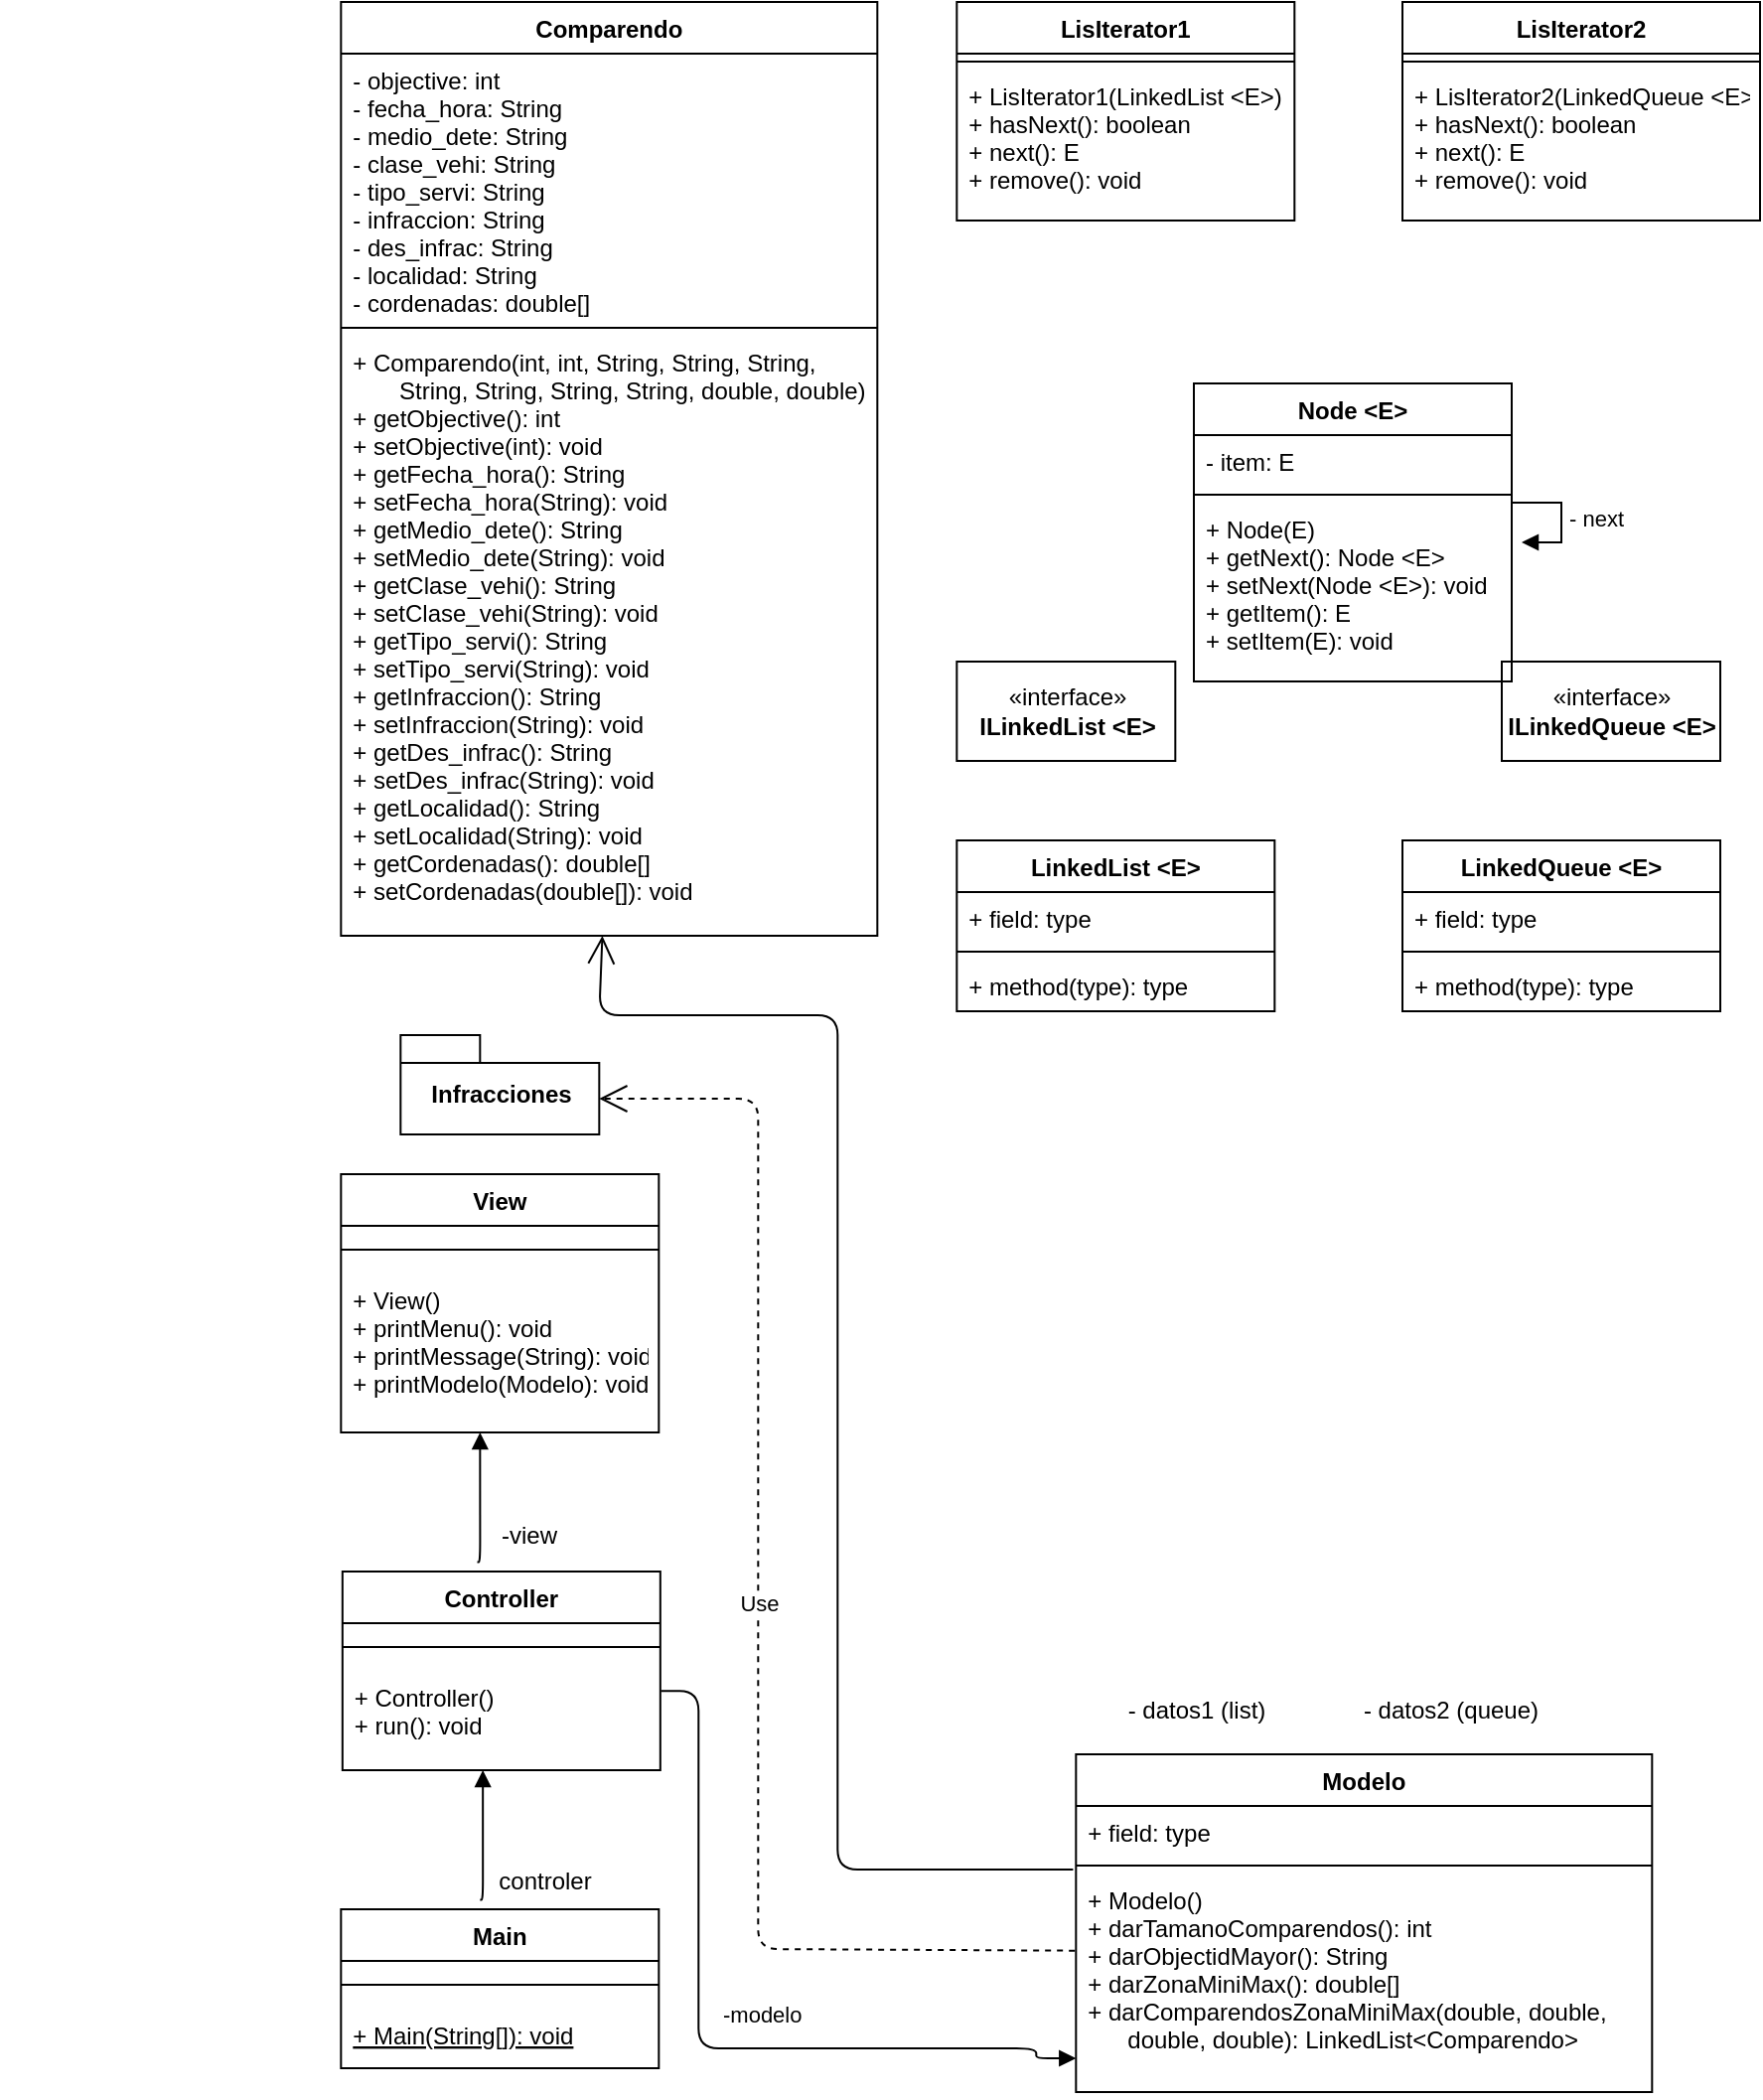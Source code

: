 <mxfile version="12.7.0" type="github">
  <diagram id="OgD3OtjzdBlAJdrimNEG" name="Page-1">
    <mxGraphModel dx="788" dy="495" grid="1" gridSize="10" guides="1" tooltips="1" connect="1" arrows="1" fold="1" page="1" pageScale="1" pageWidth="827" pageHeight="1169" math="0" shadow="0">
      <root>
        <mxCell id="0"/>
        <mxCell id="1" parent="0"/>
        <mxCell id="CPRBnCA5laABlLX16hOq-6" value="Controller&#xa;" style="swimlane;fontStyle=1;align=center;verticalAlign=top;childLayout=stackLayout;horizontal=1;startSize=26;horizontalStack=0;resizeParent=1;resizeParentMax=0;resizeLast=0;collapsible=1;marginBottom=0;" parent="1" vertex="1">
          <mxGeometry x="81.41" y="848" width="160" height="100" as="geometry">
            <mxRectangle x="340" y="630" width="90" height="26" as="alternateBounds"/>
          </mxGeometry>
        </mxCell>
        <mxCell id="CPRBnCA5laABlLX16hOq-8" value="" style="line;strokeWidth=1;fillColor=none;align=left;verticalAlign=middle;spacingTop=-1;spacingLeft=3;spacingRight=3;rotatable=0;labelPosition=right;points=[];portConstraint=eastwest;" parent="CPRBnCA5laABlLX16hOq-6" vertex="1">
          <mxGeometry y="26" width="160" height="24" as="geometry"/>
        </mxCell>
        <mxCell id="CPRBnCA5laABlLX16hOq-9" value="+ Controller()&#xa;+ run(): void" style="text;strokeColor=none;fillColor=none;align=left;verticalAlign=top;spacingLeft=4;spacingRight=4;overflow=hidden;rotatable=0;points=[[0,0.5],[1,0.5]];portConstraint=eastwest;" parent="CPRBnCA5laABlLX16hOq-6" vertex="1">
          <mxGeometry y="50" width="160" height="50" as="geometry"/>
        </mxCell>
        <mxCell id="CPRBnCA5laABlLX16hOq-10" value="-modelo" style="endArrow=block;endFill=1;html=1;edgeStyle=orthogonalEdgeStyle;align=left;verticalAlign=top;exitX=1.002;exitY=0.203;exitDx=0;exitDy=0;exitPerimeter=0;" parent="1" edge="1" source="CPRBnCA5laABlLX16hOq-9">
          <mxGeometry x="-0.143" y="10" relative="1" as="geometry">
            <mxPoint x="243.66" y="918" as="sourcePoint"/>
            <mxPoint x="450.66" y="1093" as="targetPoint"/>
            <Array as="points">
              <mxPoint x="260.66" y="908"/>
              <mxPoint x="260.66" y="1088"/>
              <mxPoint x="430.66" y="1088"/>
              <mxPoint x="430.66" y="1093"/>
            </Array>
            <mxPoint as="offset"/>
          </mxGeometry>
        </mxCell>
        <mxCell id="CPRBnCA5laABlLX16hOq-11" value="" style="resizable=0;html=1;align=left;verticalAlign=bottom;labelBackgroundColor=#ffffff;fontSize=10;" parent="CPRBnCA5laABlLX16hOq-10" connectable="0" vertex="1">
          <mxGeometry x="-1" relative="1" as="geometry">
            <mxPoint x="-239.25" as="offset"/>
          </mxGeometry>
        </mxCell>
        <mxCell id="CPRBnCA5laABlLX16hOq-12" value="" style="endArrow=block;endFill=1;html=1;edgeStyle=orthogonalEdgeStyle;align=left;verticalAlign=top;exitX=0.424;exitY=-0.047;exitDx=0;exitDy=0;exitPerimeter=0;" parent="1" source="CPRBnCA5laABlLX16hOq-6" edge="1">
          <mxGeometry x="-1" relative="1" as="geometry">
            <mxPoint x="310.66" y="881" as="sourcePoint"/>
            <mxPoint x="150.66" y="778" as="targetPoint"/>
            <Array as="points">
              <mxPoint x="151.09" y="843"/>
            </Array>
          </mxGeometry>
        </mxCell>
        <mxCell id="CPRBnCA5laABlLX16hOq-13" value="" style="resizable=0;html=1;align=left;verticalAlign=bottom;labelBackgroundColor=#ffffff;fontSize=10;" parent="CPRBnCA5laABlLX16hOq-12" connectable="0" vertex="1">
          <mxGeometry x="-1" relative="1" as="geometry">
            <mxPoint x="-239.25" as="offset"/>
          </mxGeometry>
        </mxCell>
        <mxCell id="CPRBnCA5laABlLX16hOq-15" value="-view" style="text;html=1;align=center;verticalAlign=middle;resizable=0;points=[];labelBackgroundColor=#ffffff;" parent="CPRBnCA5laABlLX16hOq-12" vertex="1" connectable="0">
          <mxGeometry x="-0.874" y="1" relative="1" as="geometry">
            <mxPoint x="24.75" y="-10.99" as="offset"/>
          </mxGeometry>
        </mxCell>
        <mxCell id="CPRBnCA5laABlLX16hOq-25" value="Main" style="swimlane;fontStyle=1;align=center;verticalAlign=top;childLayout=stackLayout;horizontal=1;startSize=26;horizontalStack=0;resizeParent=1;resizeParentMax=0;resizeLast=0;collapsible=1;marginBottom=0;" parent="1" vertex="1">
          <mxGeometry x="80.66" y="1018" width="160" height="80" as="geometry">
            <mxRectangle x="340" y="630" width="90" height="26" as="alternateBounds"/>
          </mxGeometry>
        </mxCell>
        <mxCell id="CPRBnCA5laABlLX16hOq-26" value="" style="line;strokeWidth=1;fillColor=none;align=left;verticalAlign=middle;spacingTop=-1;spacingLeft=3;spacingRight=3;rotatable=0;labelPosition=right;points=[];portConstraint=eastwest;" parent="CPRBnCA5laABlLX16hOq-25" vertex="1">
          <mxGeometry y="26" width="160" height="24" as="geometry"/>
        </mxCell>
        <mxCell id="CPRBnCA5laABlLX16hOq-27" value="+ Main(String[]): void" style="text;strokeColor=none;fillColor=none;align=left;verticalAlign=top;spacingLeft=4;spacingRight=4;overflow=hidden;rotatable=0;points=[[0,0.5],[1,0.5]];portConstraint=eastwest;fontStyle=4" parent="CPRBnCA5laABlLX16hOq-25" vertex="1">
          <mxGeometry y="50" width="160" height="30" as="geometry"/>
        </mxCell>
        <mxCell id="CPRBnCA5laABlLX16hOq-28" value="" style="resizable=0;html=1;align=left;verticalAlign=bottom;labelBackgroundColor=#ffffff;fontSize=10;" parent="1" connectable="0" vertex="1">
          <mxGeometry x="240.66" y="1058.0" as="geometry"/>
        </mxCell>
        <mxCell id="CPRBnCA5laABlLX16hOq-29" value="" style="resizable=0;html=1;align=left;verticalAlign=bottom;labelBackgroundColor=#ffffff;fontSize=10;" parent="1" connectable="0" vertex="1">
          <mxGeometry x="80.66" y="1058.0" as="geometry"/>
        </mxCell>
        <mxCell id="CPRBnCA5laABlLX16hOq-30" value="controler" style="text;html=1;align=center;verticalAlign=middle;resizable=0;points=[];labelBackgroundColor=#ffffff;" parent="1" vertex="1" connectable="0">
          <mxGeometry x="180.656" y="1018.003" as="geometry">
            <mxPoint x="1.82" y="-13.99" as="offset"/>
          </mxGeometry>
        </mxCell>
        <mxCell id="CPRBnCA5laABlLX16hOq-42" value="View" style="swimlane;fontStyle=1;align=center;verticalAlign=top;childLayout=stackLayout;horizontal=1;startSize=26;horizontalStack=0;resizeParent=1;resizeParentMax=0;resizeLast=0;collapsible=1;marginBottom=0;" parent="1" vertex="1">
          <mxGeometry x="80.66" y="648" width="160" height="130" as="geometry">
            <mxRectangle x="340" y="630" width="90" height="26" as="alternateBounds"/>
          </mxGeometry>
        </mxCell>
        <mxCell id="CPRBnCA5laABlLX16hOq-43" value="" style="line;strokeWidth=1;fillColor=none;align=left;verticalAlign=middle;spacingTop=-1;spacingLeft=3;spacingRight=3;rotatable=0;labelPosition=right;points=[];portConstraint=eastwest;" parent="CPRBnCA5laABlLX16hOq-42" vertex="1">
          <mxGeometry y="26" width="160" height="24" as="geometry"/>
        </mxCell>
        <mxCell id="CPRBnCA5laABlLX16hOq-44" value="+ View()&#xa;+ printMenu(): void&#xa;+ printMessage(String): void&#xa;+ printModelo(Modelo): void" style="text;strokeColor=none;fillColor=none;align=left;verticalAlign=top;spacingLeft=4;spacingRight=4;overflow=hidden;rotatable=0;points=[[0,0.5],[1,0.5]];portConstraint=eastwest;fontStyle=0" parent="CPRBnCA5laABlLX16hOq-42" vertex="1">
          <mxGeometry y="50" width="160" height="80" as="geometry"/>
        </mxCell>
        <mxCell id="CPRBnCA5laABlLX16hOq-45" value="" style="resizable=0;html=1;align=left;verticalAlign=bottom;labelBackgroundColor=#ffffff;fontSize=10;" parent="1" connectable="0" vertex="1">
          <mxGeometry x="240.66" y="748.0" as="geometry"/>
        </mxCell>
        <mxCell id="CPRBnCA5laABlLX16hOq-46" value="" style="resizable=0;html=1;align=left;verticalAlign=bottom;labelBackgroundColor=#ffffff;fontSize=10;" parent="1" connectable="0" vertex="1">
          <mxGeometry x="80.66" y="748.0" as="geometry"/>
        </mxCell>
        <mxCell id="CPRBnCA5laABlLX16hOq-48" value="" style="resizable=0;html=1;align=left;verticalAlign=bottom;labelBackgroundColor=#ffffff;fontSize=10;" parent="1" connectable="0" vertex="1">
          <mxGeometry x="150.66" y="708" as="geometry"/>
        </mxCell>
        <mxCell id="CPRBnCA5laABlLX16hOq-49" value="Modelo" style="swimlane;fontStyle=1;align=center;verticalAlign=top;childLayout=stackLayout;horizontal=1;startSize=26;horizontalStack=0;resizeParent=1;resizeParentMax=0;resizeLast=0;collapsible=1;marginBottom=0;" parent="1" vertex="1">
          <mxGeometry x="450.66" y="940" width="290" height="170" as="geometry"/>
        </mxCell>
        <mxCell id="CPRBnCA5laABlLX16hOq-50" value="+ field: type" style="text;strokeColor=none;fillColor=none;align=left;verticalAlign=top;spacingLeft=4;spacingRight=4;overflow=hidden;rotatable=0;points=[[0,0.5],[1,0.5]];portConstraint=eastwest;" parent="CPRBnCA5laABlLX16hOq-49" vertex="1">
          <mxGeometry y="26" width="290" height="26" as="geometry"/>
        </mxCell>
        <mxCell id="CPRBnCA5laABlLX16hOq-51" value="" style="line;strokeWidth=1;fillColor=none;align=left;verticalAlign=middle;spacingTop=-1;spacingLeft=3;spacingRight=3;rotatable=0;labelPosition=right;points=[];portConstraint=eastwest;" parent="CPRBnCA5laABlLX16hOq-49" vertex="1">
          <mxGeometry y="52" width="290" height="8" as="geometry"/>
        </mxCell>
        <mxCell id="CPRBnCA5laABlLX16hOq-52" value="+ Modelo()&#xa;+ darTamanoComparendos(): int&#xa;+ darObjectidMayor(): String&#xa;+ darZonaMiniMax(): double[]&#xa;+ darComparendosZonaMiniMax(double, double, &#xa;      double, double): LinkedList&lt;Comparendo&gt;" style="text;strokeColor=none;fillColor=none;align=left;verticalAlign=top;spacingLeft=4;spacingRight=4;overflow=hidden;rotatable=0;points=[[0,0.5],[1,0.5]];portConstraint=eastwest;" parent="CPRBnCA5laABlLX16hOq-49" vertex="1">
          <mxGeometry y="60" width="290" height="110" as="geometry"/>
        </mxCell>
        <mxCell id="CPRBnCA5laABlLX16hOq-53" value="- datos1 (list)" style="text;html=1;align=center;verticalAlign=middle;resizable=0;points=[];autosize=1;" parent="1" vertex="1">
          <mxGeometry x="470.66" y="908" width="80" height="20" as="geometry"/>
        </mxCell>
        <mxCell id="CPRBnCA5laABlLX16hOq-54" value="- datos2 (queue)" style="text;html=1;align=center;verticalAlign=middle;resizable=0;points=[];autosize=1;" parent="1" vertex="1">
          <mxGeometry x="588.66" y="908" width="100" height="20" as="geometry"/>
        </mxCell>
        <mxCell id="CPRBnCA5laABlLX16hOq-55" value="Use" style="endArrow=open;endSize=12;dashed=1;html=1;exitX=-0.002;exitY=0.353;exitDx=0;exitDy=0;exitPerimeter=0;entryX=0;entryY=0;entryDx=100;entryDy=32;entryPerimeter=0;" parent="1" source="CPRBnCA5laABlLX16hOq-52" target="CPRBnCA5laABlLX16hOq-56" edge="1">
          <mxGeometry width="160" relative="1" as="geometry">
            <mxPoint x="378.23" y="488" as="sourcePoint"/>
            <mxPoint x="248.23" y="548" as="targetPoint"/>
            <Array as="points">
              <mxPoint x="290.66" y="1038"/>
              <mxPoint x="290.66" y="868"/>
              <mxPoint x="290.66" y="610"/>
            </Array>
          </mxGeometry>
        </mxCell>
        <mxCell id="CPRBnCA5laABlLX16hOq-56" value="Infracciones" style="shape=folder;fontStyle=1;spacingTop=10;tabWidth=40;tabHeight=14;tabPosition=left;html=1;" parent="1" vertex="1">
          <mxGeometry x="110.66" y="578" width="100" height="50" as="geometry"/>
        </mxCell>
        <mxCell id="CPRBnCA5laABlLX16hOq-57" value="" style="endArrow=open;endFill=1;endSize=12;html=1;exitX=-0.005;exitY=-0.018;exitDx=0;exitDy=0;exitPerimeter=0;" parent="1" source="CPRBnCA5laABlLX16hOq-52" edge="1">
          <mxGeometry width="160" relative="1" as="geometry">
            <mxPoint x="368.23" y="548" as="sourcePoint"/>
            <mxPoint x="212.23" y="528" as="targetPoint"/>
            <Array as="points">
              <mxPoint x="330.66" y="998"/>
              <mxPoint x="330.66" y="568"/>
              <mxPoint x="210.66" y="568"/>
            </Array>
          </mxGeometry>
        </mxCell>
        <mxCell id="CPRBnCA5laABlLX16hOq-58" value="Comparendo&#xa;" style="swimlane;fontStyle=1;align=center;verticalAlign=top;childLayout=stackLayout;horizontal=1;startSize=26;horizontalStack=0;resizeParent=1;resizeParentMax=0;resizeLast=0;collapsible=1;marginBottom=0;" parent="1" vertex="1">
          <mxGeometry x="80.66" y="58" width="270" height="470" as="geometry"/>
        </mxCell>
        <mxCell id="CPRBnCA5laABlLX16hOq-59" value="- objective: int&#xa;- fecha_hora: String&#xa;- medio_dete: String&#xa;- clase_vehi: String&#xa;- tipo_servi: String&#xa;- infraccion: String&#xa;- des_infrac: String&#xa;- localidad: String&#xa;- cordenadas: double[]&#xa;" style="text;strokeColor=none;fillColor=none;align=left;verticalAlign=top;spacingLeft=4;spacingRight=4;overflow=hidden;rotatable=0;points=[[0,0.5],[1,0.5]];portConstraint=eastwest;" parent="CPRBnCA5laABlLX16hOq-58" vertex="1">
          <mxGeometry y="26" width="270" height="134" as="geometry"/>
        </mxCell>
        <mxCell id="CPRBnCA5laABlLX16hOq-60" value="" style="line;strokeWidth=1;fillColor=none;align=left;verticalAlign=middle;spacingTop=-1;spacingLeft=3;spacingRight=3;rotatable=0;labelPosition=right;points=[];portConstraint=eastwest;" parent="CPRBnCA5laABlLX16hOq-58" vertex="1">
          <mxGeometry y="160" width="270" height="8" as="geometry"/>
        </mxCell>
        <mxCell id="CPRBnCA5laABlLX16hOq-61" value="+ Comparendo(int, int, String, String, String,  &#xa;       String, String, String, String, double, double)&#xa;+ getObjective(): int&#xa;+ setObjective(int): void&#xa;+ getFecha_hora(): String&#xa;+ setFecha_hora(String): void&#xa;+ getMedio_dete(): String&#xa;+ setMedio_dete(String): void&#xa;+ getClase_vehi(): String&#xa;+ setClase_vehi(String): void&#xa;+ getTipo_servi(): String&#xa;+ setTipo_servi(String): void&#xa;+ getInfraccion(): String&#xa;+ setInfraccion(String): void&#xa;+ getDes_infrac(): String&#xa;+ setDes_infrac(String): void&#xa;+ getLocalidad(): String&#xa;+ setLocalidad(String): void&#xa;+ getCordenadas(): double[]&#xa;+ setCordenadas(double[]): void&#xa;&#xa;&#xa;" style="text;strokeColor=none;fillColor=none;align=left;verticalAlign=top;spacingLeft=4;spacingRight=4;overflow=hidden;rotatable=0;points=[[0,0.5],[1,0.5]];portConstraint=eastwest;" parent="CPRBnCA5laABlLX16hOq-58" vertex="1">
          <mxGeometry y="168" width="270" height="302" as="geometry"/>
        </mxCell>
        <mxCell id="CPRBnCA5laABlLX16hOq-62" value="«interface»&lt;br&gt;&lt;b&gt;ILinkedList &amp;lt;E&amp;gt;&lt;/b&gt;" style="html=1;" parent="1" vertex="1">
          <mxGeometry x="390.66" y="390" width="110" height="50" as="geometry"/>
        </mxCell>
        <mxCell id="CPRBnCA5laABlLX16hOq-68" value="" style="endArrow=block;endFill=1;html=1;edgeStyle=orthogonalEdgeStyle;align=left;verticalAlign=top;exitX=0.424;exitY=-0.047;exitDx=0;exitDy=0;exitPerimeter=0;" parent="1" edge="1">
          <mxGeometry x="-1" relative="1" as="geometry">
            <mxPoint x="150.66" y="1013.3" as="sourcePoint"/>
            <mxPoint x="152.07" y="948" as="targetPoint"/>
            <Array as="points">
              <mxPoint x="152.5" y="1013"/>
            </Array>
          </mxGeometry>
        </mxCell>
        <mxCell id="CPRBnCA5laABlLX16hOq-69" value="" style="resizable=0;html=1;align=left;verticalAlign=bottom;labelBackgroundColor=#ffffff;fontSize=10;" parent="CPRBnCA5laABlLX16hOq-68" connectable="0" vertex="1">
          <mxGeometry x="-1" relative="1" as="geometry">
            <mxPoint x="-239.25" as="offset"/>
          </mxGeometry>
        </mxCell>
        <mxCell id="CPRBnCA5laABlLX16hOq-71" value="«interface»&lt;br&gt;&lt;b&gt;ILinkedQueue &amp;lt;E&amp;gt;&lt;/b&gt;" style="html=1;" parent="1" vertex="1">
          <mxGeometry x="665.0" y="390" width="110" height="50" as="geometry"/>
        </mxCell>
        <mxCell id="gOGK81u7pjjwRW-FLy15-1" value="LinkedList &lt;E&gt;" style="swimlane;fontStyle=1;align=center;verticalAlign=top;childLayout=stackLayout;horizontal=1;startSize=26;horizontalStack=0;resizeParent=1;resizeParentMax=0;resizeLast=0;collapsible=1;marginBottom=0;" vertex="1" parent="1">
          <mxGeometry x="390.66" y="480" width="160" height="86" as="geometry"/>
        </mxCell>
        <mxCell id="gOGK81u7pjjwRW-FLy15-2" value="+ field: type" style="text;strokeColor=none;fillColor=none;align=left;verticalAlign=top;spacingLeft=4;spacingRight=4;overflow=hidden;rotatable=0;points=[[0,0.5],[1,0.5]];portConstraint=eastwest;" vertex="1" parent="gOGK81u7pjjwRW-FLy15-1">
          <mxGeometry y="26" width="160" height="26" as="geometry"/>
        </mxCell>
        <mxCell id="gOGK81u7pjjwRW-FLy15-3" value="" style="line;strokeWidth=1;fillColor=none;align=left;verticalAlign=middle;spacingTop=-1;spacingLeft=3;spacingRight=3;rotatable=0;labelPosition=right;points=[];portConstraint=eastwest;" vertex="1" parent="gOGK81u7pjjwRW-FLy15-1">
          <mxGeometry y="52" width="160" height="8" as="geometry"/>
        </mxCell>
        <mxCell id="gOGK81u7pjjwRW-FLy15-4" value="+ method(type): type" style="text;strokeColor=none;fillColor=none;align=left;verticalAlign=top;spacingLeft=4;spacingRight=4;overflow=hidden;rotatable=0;points=[[0,0.5],[1,0.5]];portConstraint=eastwest;" vertex="1" parent="gOGK81u7pjjwRW-FLy15-1">
          <mxGeometry y="60" width="160" height="26" as="geometry"/>
        </mxCell>
        <mxCell id="gOGK81u7pjjwRW-FLy15-5" value="LinkedQueue &lt;E&gt;" style="swimlane;fontStyle=1;align=center;verticalAlign=top;childLayout=stackLayout;horizontal=1;startSize=26;horizontalStack=0;resizeParent=1;resizeParentMax=0;resizeLast=0;collapsible=1;marginBottom=0;" vertex="1" parent="1">
          <mxGeometry x="615" y="480" width="160" height="86" as="geometry"/>
        </mxCell>
        <mxCell id="gOGK81u7pjjwRW-FLy15-6" value="+ field: type" style="text;strokeColor=none;fillColor=none;align=left;verticalAlign=top;spacingLeft=4;spacingRight=4;overflow=hidden;rotatable=0;points=[[0,0.5],[1,0.5]];portConstraint=eastwest;" vertex="1" parent="gOGK81u7pjjwRW-FLy15-5">
          <mxGeometry y="26" width="160" height="26" as="geometry"/>
        </mxCell>
        <mxCell id="gOGK81u7pjjwRW-FLy15-7" value="" style="line;strokeWidth=1;fillColor=none;align=left;verticalAlign=middle;spacingTop=-1;spacingLeft=3;spacingRight=3;rotatable=0;labelPosition=right;points=[];portConstraint=eastwest;" vertex="1" parent="gOGK81u7pjjwRW-FLy15-5">
          <mxGeometry y="52" width="160" height="8" as="geometry"/>
        </mxCell>
        <mxCell id="gOGK81u7pjjwRW-FLy15-8" value="+ method(type): type" style="text;strokeColor=none;fillColor=none;align=left;verticalAlign=top;spacingLeft=4;spacingRight=4;overflow=hidden;rotatable=0;points=[[0,0.5],[1,0.5]];portConstraint=eastwest;" vertex="1" parent="gOGK81u7pjjwRW-FLy15-5">
          <mxGeometry y="60" width="160" height="26" as="geometry"/>
        </mxCell>
        <mxCell id="gOGK81u7pjjwRW-FLy15-10" value="Node &lt;E&gt;" style="swimlane;fontStyle=1;align=center;verticalAlign=top;childLayout=stackLayout;horizontal=1;startSize=26;horizontalStack=0;resizeParent=1;resizeParentMax=0;resizeLast=0;collapsible=1;marginBottom=0;" vertex="1" parent="1">
          <mxGeometry x="510.0" y="250" width="160" height="150" as="geometry"/>
        </mxCell>
        <mxCell id="gOGK81u7pjjwRW-FLy15-11" value="- item: E" style="text;strokeColor=none;fillColor=none;align=left;verticalAlign=top;spacingLeft=4;spacingRight=4;overflow=hidden;rotatable=0;points=[[0,0.5],[1,0.5]];portConstraint=eastwest;" vertex="1" parent="gOGK81u7pjjwRW-FLy15-10">
          <mxGeometry y="26" width="160" height="26" as="geometry"/>
        </mxCell>
        <mxCell id="gOGK81u7pjjwRW-FLy15-12" value="" style="line;strokeWidth=1;fillColor=none;align=left;verticalAlign=middle;spacingTop=-1;spacingLeft=3;spacingRight=3;rotatable=0;labelPosition=right;points=[];portConstraint=eastwest;" vertex="1" parent="gOGK81u7pjjwRW-FLy15-10">
          <mxGeometry y="52" width="160" height="8" as="geometry"/>
        </mxCell>
        <mxCell id="gOGK81u7pjjwRW-FLy15-13" value="+ Node(E)&#xa;+ getNext(): Node &lt;E&gt;&#xa;+ setNext(Node &lt;E&gt;): void&#xa;+ getItem(): E&#xa;+ setItem(E): void" style="text;strokeColor=none;fillColor=none;align=left;verticalAlign=top;spacingLeft=4;spacingRight=4;overflow=hidden;rotatable=0;points=[[0,0.5],[1,0.5]];portConstraint=eastwest;" vertex="1" parent="gOGK81u7pjjwRW-FLy15-10">
          <mxGeometry y="60" width="160" height="90" as="geometry"/>
        </mxCell>
        <mxCell id="gOGK81u7pjjwRW-FLy15-14" value="LisIterator1" style="swimlane;fontStyle=1;align=center;verticalAlign=top;childLayout=stackLayout;horizontal=1;startSize=26;horizontalStack=0;resizeParent=1;resizeParentMax=0;resizeLast=0;collapsible=1;marginBottom=0;" vertex="1" parent="1">
          <mxGeometry x="390.66" y="58" width="170" height="110" as="geometry"/>
        </mxCell>
        <mxCell id="gOGK81u7pjjwRW-FLy15-16" value="" style="line;strokeWidth=1;fillColor=none;align=left;verticalAlign=middle;spacingTop=-1;spacingLeft=3;spacingRight=3;rotatable=0;labelPosition=right;points=[];portConstraint=eastwest;" vertex="1" parent="gOGK81u7pjjwRW-FLy15-14">
          <mxGeometry y="26" width="170" height="8" as="geometry"/>
        </mxCell>
        <mxCell id="gOGK81u7pjjwRW-FLy15-17" value="+ LisIterator1(LinkedList &lt;E&gt;)&#xa;+ hasNext(): boolean&#xa;+ next(): E&#xa;+ remove(): void" style="text;strokeColor=none;fillColor=none;align=left;verticalAlign=top;spacingLeft=4;spacingRight=4;overflow=hidden;rotatable=0;points=[[0,0.5],[1,0.5]];portConstraint=eastwest;" vertex="1" parent="gOGK81u7pjjwRW-FLy15-14">
          <mxGeometry y="34" width="170" height="76" as="geometry"/>
        </mxCell>
        <mxCell id="gOGK81u7pjjwRW-FLy15-18" value="LisIterator2" style="swimlane;fontStyle=1;align=center;verticalAlign=top;childLayout=stackLayout;horizontal=1;startSize=26;horizontalStack=0;resizeParent=1;resizeParentMax=0;resizeLast=0;collapsible=1;marginBottom=0;" vertex="1" parent="1">
          <mxGeometry x="615" y="58" width="180" height="110" as="geometry"/>
        </mxCell>
        <mxCell id="gOGK81u7pjjwRW-FLy15-20" value="" style="line;strokeWidth=1;fillColor=none;align=left;verticalAlign=middle;spacingTop=-1;spacingLeft=3;spacingRight=3;rotatable=0;labelPosition=right;points=[];portConstraint=eastwest;" vertex="1" parent="gOGK81u7pjjwRW-FLy15-18">
          <mxGeometry y="26" width="180" height="8" as="geometry"/>
        </mxCell>
        <mxCell id="gOGK81u7pjjwRW-FLy15-21" value="+ LisIterator2(LinkedQueue &lt;E&gt;)&#xa;+ hasNext(): boolean&#xa;+ next(): E&#xa;+ remove(): void" style="text;strokeColor=none;fillColor=none;align=left;verticalAlign=top;spacingLeft=4;spacingRight=4;overflow=hidden;rotatable=0;points=[[0,0.5],[1,0.5]];portConstraint=eastwest;" vertex="1" parent="gOGK81u7pjjwRW-FLy15-18">
          <mxGeometry y="34" width="180" height="76" as="geometry"/>
        </mxCell>
        <mxCell id="gOGK81u7pjjwRW-FLy15-23" value="- next" style="edgeStyle=orthogonalEdgeStyle;html=1;align=left;spacingLeft=2;endArrow=block;rounded=0;entryX=1;entryY=0;" edge="1" parent="1">
          <mxGeometry relative="1" as="geometry">
            <mxPoint x="670" y="310" as="sourcePoint"/>
            <Array as="points">
              <mxPoint x="695" y="310"/>
            </Array>
            <mxPoint x="675.0" y="330" as="targetPoint"/>
          </mxGeometry>
        </mxCell>
      </root>
    </mxGraphModel>
  </diagram>
</mxfile>
